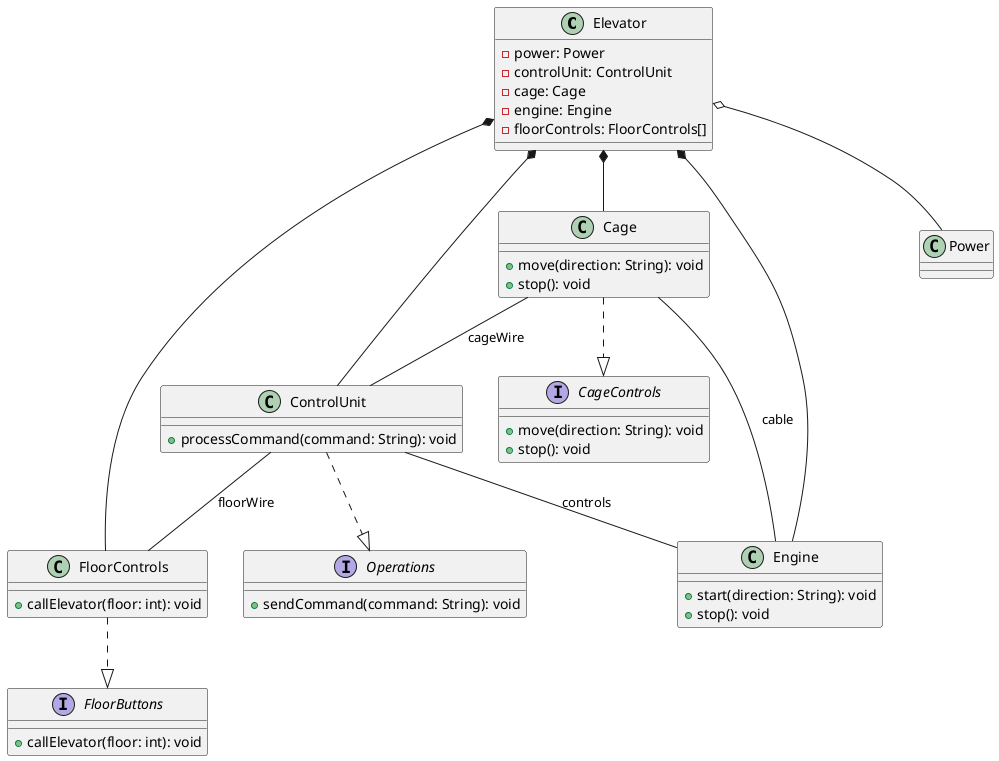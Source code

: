 @startuml

' Диаграмма классов модели Elevator

class Elevator {
    -power: Power
    -controlUnit: ControlUnit
    -cage: Cage
    -engine: Engine
    -floorControls: FloorControls[]
}

class Cage {
    +move(direction: String): void
    +stop(): void
}

class ControlUnit {
    +processCommand(command: String): void
}

class FloorControls {
    +callElevator(floor: int): void
}

class Engine {
    +start(direction: String): void
    +stop(): void
}

interface CageControls {
    +move(direction: String): void
    +stop(): void
}

interface Operations {
    +sendCommand(command: String): void
}

interface FloorButtons {
    +callElevator(floor: int): void
}

Elevator *-- Cage
Elevator *-- ControlUnit
Elevator *-- FloorControls
Elevator *-- Engine
Elevator o-- Power

Cage ..|> CageControls
ControlUnit ..|> Operations
FloorControls ..|> FloorButtons

Cage -- Engine : cable
Cage -- ControlUnit : cageWire
ControlUnit -- FloorControls : floorWire
ControlUnit -- Engine : controls
@enduml
